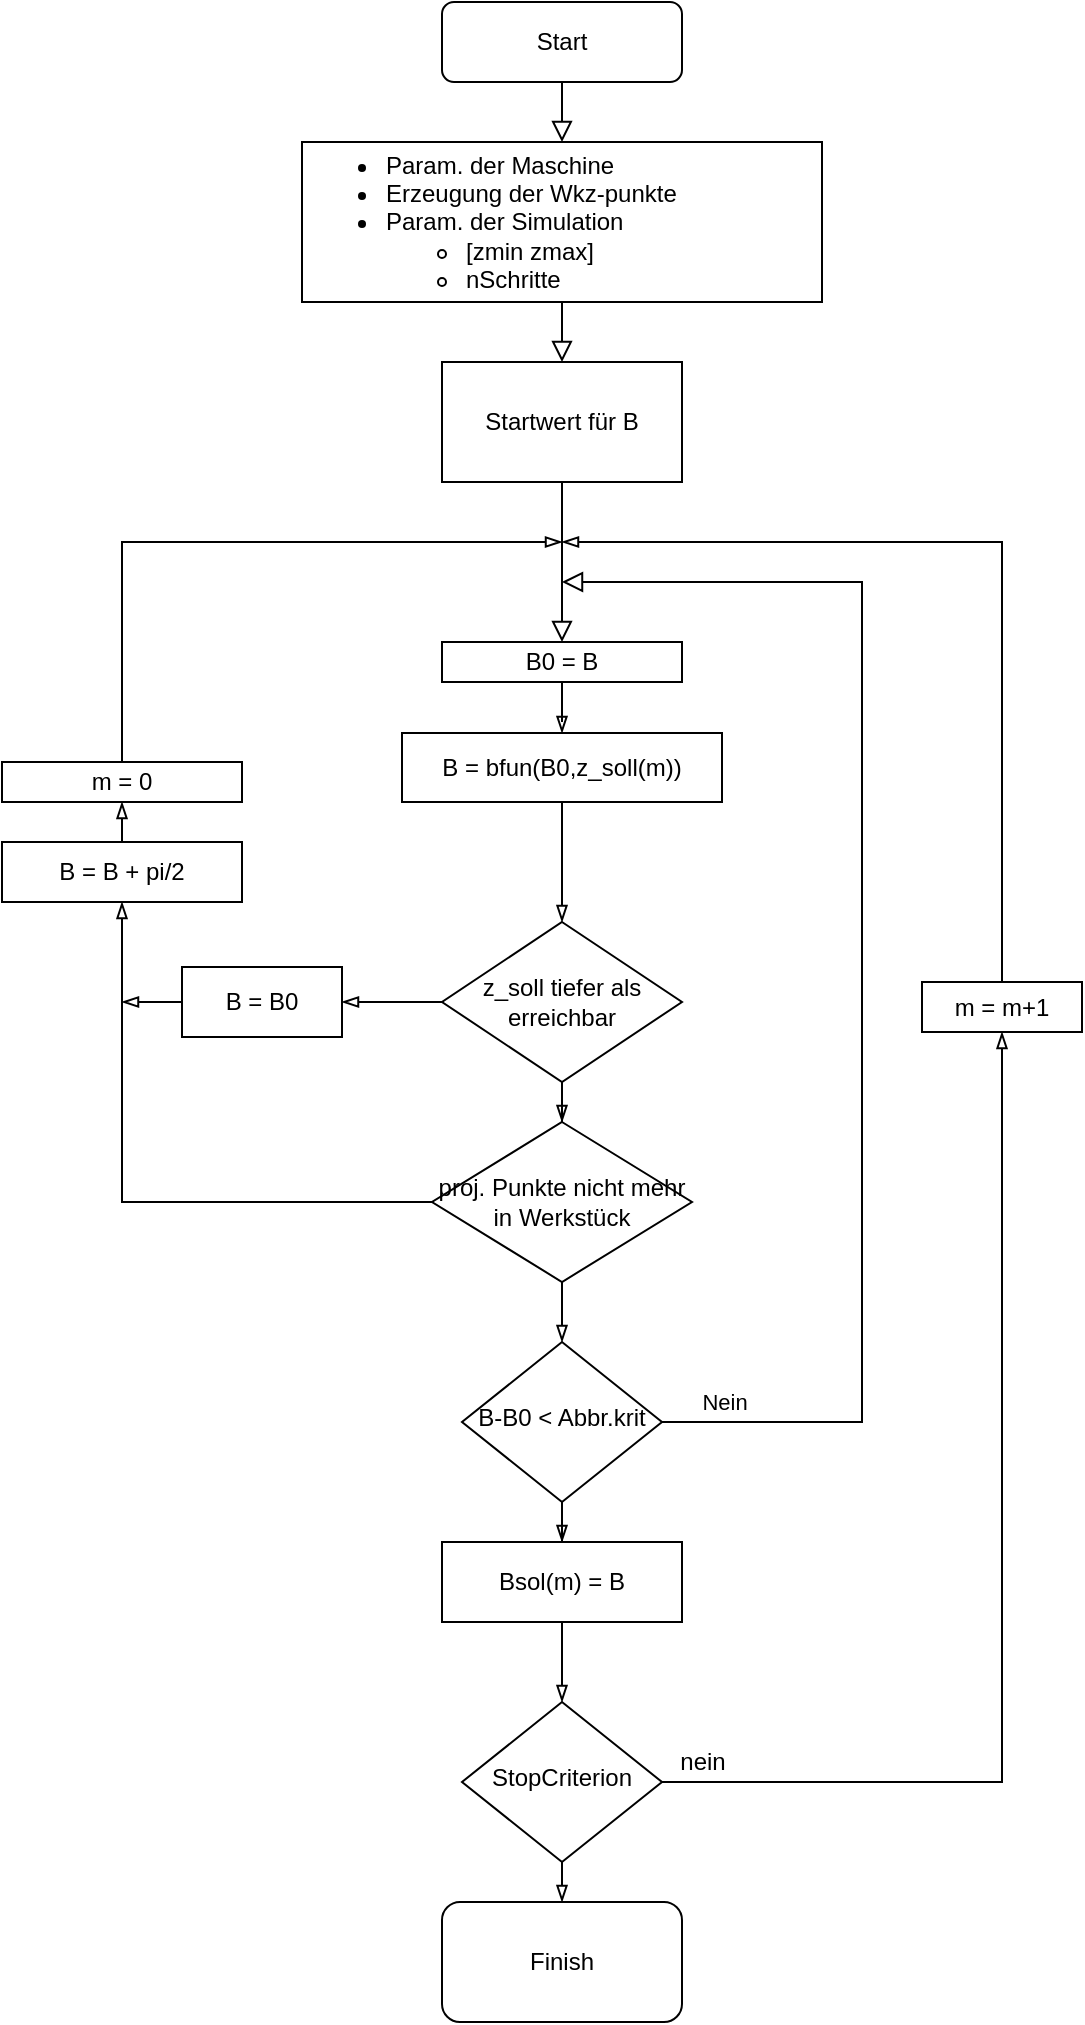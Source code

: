 <mxfile version="13.9.7" type="github">
  <diagram id="C5RBs43oDa-KdzZeNtuy" name="Page-1">
    <mxGraphModel dx="1041" dy="605" grid="1" gridSize="10" guides="1" tooltips="1" connect="1" arrows="1" fold="1" page="1" pageScale="1" pageWidth="827" pageHeight="1169" math="0" shadow="0">
      <root>
        <mxCell id="WIyWlLk6GJQsqaUBKTNV-0" />
        <mxCell id="WIyWlLk6GJQsqaUBKTNV-1" parent="WIyWlLk6GJQsqaUBKTNV-0" />
        <mxCell id="WIyWlLk6GJQsqaUBKTNV-2" value="" style="rounded=0;html=1;jettySize=auto;orthogonalLoop=1;fontSize=11;endArrow=block;endFill=0;endSize=8;strokeWidth=1;shadow=0;labelBackgroundColor=none;edgeStyle=orthogonalEdgeStyle;entryX=0.5;entryY=0;entryDx=0;entryDy=0;" parent="WIyWlLk6GJQsqaUBKTNV-1" source="XMATNLXkK4PC5yNH6uel-2" target="XMATNLXkK4PC5yNH6uel-3" edge="1">
          <mxGeometry relative="1" as="geometry">
            <mxPoint x="360" y="370" as="targetPoint" />
          </mxGeometry>
        </mxCell>
        <mxCell id="WIyWlLk6GJQsqaUBKTNV-3" value="Start" style="rounded=1;whiteSpace=wrap;html=1;fontSize=12;glass=0;strokeWidth=1;shadow=0;" parent="WIyWlLk6GJQsqaUBKTNV-1" vertex="1">
          <mxGeometry x="300" y="70" width="120" height="40" as="geometry" />
        </mxCell>
        <mxCell id="WIyWlLk6GJQsqaUBKTNV-9" value="Nein" style="edgeStyle=orthogonalEdgeStyle;rounded=0;html=1;jettySize=auto;orthogonalLoop=1;fontSize=11;endArrow=block;endFill=0;endSize=8;strokeWidth=1;shadow=0;labelBackgroundColor=none;" parent="WIyWlLk6GJQsqaUBKTNV-1" source="WIyWlLk6GJQsqaUBKTNV-10" edge="1">
          <mxGeometry x="-0.909" y="10" relative="1" as="geometry">
            <mxPoint as="offset" />
            <mxPoint x="360" y="360" as="targetPoint" />
            <Array as="points">
              <mxPoint x="510" y="780" />
              <mxPoint x="510" y="360" />
            </Array>
          </mxGeometry>
        </mxCell>
        <mxCell id="WIyWlLk6GJQsqaUBKTNV-10" value="B-B0 &amp;lt; Abbr.krit" style="rhombus;whiteSpace=wrap;html=1;shadow=0;fontFamily=Helvetica;fontSize=12;align=center;strokeWidth=1;spacing=6;spacingTop=-4;" parent="WIyWlLk6GJQsqaUBKTNV-1" vertex="1">
          <mxGeometry x="310" y="740" width="100" height="80" as="geometry" />
        </mxCell>
        <mxCell id="XMATNLXkK4PC5yNH6uel-0" value="&lt;ul&gt;&lt;li&gt;Param. der Maschine&lt;/li&gt;&lt;li&gt;Erzeugung der Wkz-punkte&lt;/li&gt;&lt;li&gt;Param. der Simulation&lt;/li&gt;&lt;ul&gt;&lt;li&gt;[zmin zmax]&lt;/li&gt;&lt;li&gt;nSchritte&lt;/li&gt;&lt;/ul&gt;&lt;/ul&gt;" style="rounded=0;whiteSpace=wrap;html=1;align=left;" vertex="1" parent="WIyWlLk6GJQsqaUBKTNV-1">
          <mxGeometry x="230" y="140" width="260" height="80" as="geometry" />
        </mxCell>
        <mxCell id="XMATNLXkK4PC5yNH6uel-1" value="" style="rounded=0;html=1;jettySize=auto;orthogonalLoop=1;fontSize=11;endArrow=block;endFill=0;endSize=8;strokeWidth=1;shadow=0;labelBackgroundColor=none;edgeStyle=orthogonalEdgeStyle;" edge="1" parent="WIyWlLk6GJQsqaUBKTNV-1" source="WIyWlLk6GJQsqaUBKTNV-3" target="XMATNLXkK4PC5yNH6uel-0">
          <mxGeometry relative="1" as="geometry">
            <mxPoint x="290" y="120" as="sourcePoint" />
            <mxPoint x="290" y="280" as="targetPoint" />
          </mxGeometry>
        </mxCell>
        <mxCell id="XMATNLXkK4PC5yNH6uel-15" value="" style="edgeStyle=orthogonalEdgeStyle;rounded=0;orthogonalLoop=1;jettySize=auto;html=1;endArrow=blockThin;endFill=0;" edge="1" parent="WIyWlLk6GJQsqaUBKTNV-1" source="XMATNLXkK4PC5yNH6uel-3" target="XMATNLXkK4PC5yNH6uel-4">
          <mxGeometry relative="1" as="geometry" />
        </mxCell>
        <mxCell id="XMATNLXkK4PC5yNH6uel-3" value="B0 = B" style="rounded=0;whiteSpace=wrap;html=1;" vertex="1" parent="WIyWlLk6GJQsqaUBKTNV-1">
          <mxGeometry x="300" y="390" width="120" height="20" as="geometry" />
        </mxCell>
        <mxCell id="XMATNLXkK4PC5yNH6uel-20" style="edgeStyle=orthogonalEdgeStyle;rounded=0;orthogonalLoop=1;jettySize=auto;html=1;entryX=0.5;entryY=0;entryDx=0;entryDy=0;endArrow=blockThin;endFill=0;" edge="1" parent="WIyWlLk6GJQsqaUBKTNV-1" source="XMATNLXkK4PC5yNH6uel-42" target="WIyWlLk6GJQsqaUBKTNV-10">
          <mxGeometry relative="1" as="geometry" />
        </mxCell>
        <mxCell id="XMATNLXkK4PC5yNH6uel-4" value="B = bfun(B0,z_soll(m))" style="rounded=0;whiteSpace=wrap;html=1;" vertex="1" parent="WIyWlLk6GJQsqaUBKTNV-1">
          <mxGeometry x="280" y="435.5" width="160" height="34.5" as="geometry" />
        </mxCell>
        <mxCell id="XMATNLXkK4PC5yNH6uel-21" style="edgeStyle=orthogonalEdgeStyle;rounded=0;orthogonalLoop=1;jettySize=auto;html=1;endArrow=blockThin;endFill=0;" edge="1" parent="WIyWlLk6GJQsqaUBKTNV-1" source="XMATNLXkK4PC5yNH6uel-5">
          <mxGeometry relative="1" as="geometry">
            <mxPoint x="360" y="340" as="targetPoint" />
            <Array as="points">
              <mxPoint x="580" y="340" />
            </Array>
          </mxGeometry>
        </mxCell>
        <mxCell id="XMATNLXkK4PC5yNH6uel-5" value="m = m+1" style="rounded=0;whiteSpace=wrap;html=1;" vertex="1" parent="WIyWlLk6GJQsqaUBKTNV-1">
          <mxGeometry x="540" y="560" width="80" height="25" as="geometry" />
        </mxCell>
        <mxCell id="XMATNLXkK4PC5yNH6uel-2" value="Startwert für B&lt;br&gt;" style="rounded=0;whiteSpace=wrap;html=1;" vertex="1" parent="WIyWlLk6GJQsqaUBKTNV-1">
          <mxGeometry x="300" y="250" width="120" height="60" as="geometry" />
        </mxCell>
        <mxCell id="XMATNLXkK4PC5yNH6uel-9" value="" style="rounded=0;html=1;jettySize=auto;orthogonalLoop=1;fontSize=11;endArrow=block;endFill=0;endSize=8;strokeWidth=1;shadow=0;labelBackgroundColor=none;edgeStyle=orthogonalEdgeStyle;" edge="1" parent="WIyWlLk6GJQsqaUBKTNV-1" source="XMATNLXkK4PC5yNH6uel-0" target="XMATNLXkK4PC5yNH6uel-2">
          <mxGeometry relative="1" as="geometry">
            <mxPoint x="360" y="220" as="sourcePoint" />
            <mxPoint x="360" y="370" as="targetPoint" />
          </mxGeometry>
        </mxCell>
        <mxCell id="XMATNLXkK4PC5yNH6uel-26" style="edgeStyle=orthogonalEdgeStyle;rounded=0;orthogonalLoop=1;jettySize=auto;html=1;exitX=0;exitY=0.5;exitDx=0;exitDy=0;entryX=1;entryY=0.5;entryDx=0;entryDy=0;endArrow=blockThin;endFill=0;" edge="1" parent="WIyWlLk6GJQsqaUBKTNV-1" source="XMATNLXkK4PC5yNH6uel-22" target="XMATNLXkK4PC5yNH6uel-25">
          <mxGeometry relative="1" as="geometry" />
        </mxCell>
        <mxCell id="XMATNLXkK4PC5yNH6uel-22" value="z_soll tiefer als erreichbar" style="rhombus;whiteSpace=wrap;html=1;" vertex="1" parent="WIyWlLk6GJQsqaUBKTNV-1">
          <mxGeometry x="300" y="530" width="120" height="80" as="geometry" />
        </mxCell>
        <mxCell id="XMATNLXkK4PC5yNH6uel-23" style="edgeStyle=orthogonalEdgeStyle;rounded=0;orthogonalLoop=1;jettySize=auto;html=1;entryX=0.5;entryY=0;entryDx=0;entryDy=0;endArrow=blockThin;endFill=0;" edge="1" parent="WIyWlLk6GJQsqaUBKTNV-1" source="XMATNLXkK4PC5yNH6uel-4" target="XMATNLXkK4PC5yNH6uel-22">
          <mxGeometry relative="1" as="geometry">
            <mxPoint x="360" y="564.5" as="sourcePoint" />
            <mxPoint x="360" y="700" as="targetPoint" />
          </mxGeometry>
        </mxCell>
        <mxCell id="XMATNLXkK4PC5yNH6uel-29" style="edgeStyle=orthogonalEdgeStyle;rounded=0;orthogonalLoop=1;jettySize=auto;html=1;exitX=0.5;exitY=0;exitDx=0;exitDy=0;entryX=0.5;entryY=1;entryDx=0;entryDy=0;endArrow=blockThin;endFill=0;" edge="1" parent="WIyWlLk6GJQsqaUBKTNV-1" source="XMATNLXkK4PC5yNH6uel-24" target="XMATNLXkK4PC5yNH6uel-28">
          <mxGeometry relative="1" as="geometry" />
        </mxCell>
        <mxCell id="XMATNLXkK4PC5yNH6uel-24" value="B = B + pi/2" style="rounded=0;whiteSpace=wrap;html=1;" vertex="1" parent="WIyWlLk6GJQsqaUBKTNV-1">
          <mxGeometry x="80" y="490" width="120" height="30" as="geometry" />
        </mxCell>
        <mxCell id="XMATNLXkK4PC5yNH6uel-46" style="edgeStyle=orthogonalEdgeStyle;rounded=0;orthogonalLoop=1;jettySize=auto;html=1;exitX=0;exitY=0.5;exitDx=0;exitDy=0;endArrow=blockThin;endFill=0;" edge="1" parent="WIyWlLk6GJQsqaUBKTNV-1" source="XMATNLXkK4PC5yNH6uel-25">
          <mxGeometry relative="1" as="geometry">
            <mxPoint x="140" y="569.828" as="targetPoint" />
          </mxGeometry>
        </mxCell>
        <mxCell id="XMATNLXkK4PC5yNH6uel-25" value="B = B0" style="rounded=0;whiteSpace=wrap;html=1;" vertex="1" parent="WIyWlLk6GJQsqaUBKTNV-1">
          <mxGeometry x="170" y="552.5" width="80" height="35" as="geometry" />
        </mxCell>
        <mxCell id="XMATNLXkK4PC5yNH6uel-30" style="edgeStyle=orthogonalEdgeStyle;rounded=0;orthogonalLoop=1;jettySize=auto;html=1;exitX=0.5;exitY=0;exitDx=0;exitDy=0;endArrow=blockThin;endFill=0;" edge="1" parent="WIyWlLk6GJQsqaUBKTNV-1" source="XMATNLXkK4PC5yNH6uel-28">
          <mxGeometry relative="1" as="geometry">
            <mxPoint x="360" y="340" as="targetPoint" />
            <Array as="points">
              <mxPoint x="140" y="340" />
            </Array>
          </mxGeometry>
        </mxCell>
        <mxCell id="XMATNLXkK4PC5yNH6uel-28" value="m = 0" style="rounded=0;whiteSpace=wrap;html=1;" vertex="1" parent="WIyWlLk6GJQsqaUBKTNV-1">
          <mxGeometry x="80" y="450" width="120" height="20" as="geometry" />
        </mxCell>
        <mxCell id="XMATNLXkK4PC5yNH6uel-37" style="edgeStyle=orthogonalEdgeStyle;rounded=0;orthogonalLoop=1;jettySize=auto;html=1;exitX=0.5;exitY=1;exitDx=0;exitDy=0;entryX=0.5;entryY=0;entryDx=0;entryDy=0;endArrow=blockThin;endFill=0;" edge="1" parent="WIyWlLk6GJQsqaUBKTNV-1" source="XMATNLXkK4PC5yNH6uel-31" target="XMATNLXkK4PC5yNH6uel-35">
          <mxGeometry relative="1" as="geometry" />
        </mxCell>
        <mxCell id="XMATNLXkK4PC5yNH6uel-31" value="Bsol(m) = B" style="rounded=0;whiteSpace=wrap;html=1;" vertex="1" parent="WIyWlLk6GJQsqaUBKTNV-1">
          <mxGeometry x="300" y="840" width="120" height="40" as="geometry" />
        </mxCell>
        <mxCell id="XMATNLXkK4PC5yNH6uel-33" style="edgeStyle=orthogonalEdgeStyle;rounded=0;orthogonalLoop=1;jettySize=auto;html=1;endArrow=blockThin;endFill=0;" edge="1" parent="WIyWlLk6GJQsqaUBKTNV-1" source="WIyWlLk6GJQsqaUBKTNV-10" target="XMATNLXkK4PC5yNH6uel-31">
          <mxGeometry relative="1" as="geometry">
            <mxPoint x="360" y="820" as="sourcePoint" />
            <mxPoint x="400" y="880" as="targetPoint" />
            <Array as="points" />
          </mxGeometry>
        </mxCell>
        <mxCell id="XMATNLXkK4PC5yNH6uel-38" style="edgeStyle=orthogonalEdgeStyle;rounded=0;orthogonalLoop=1;jettySize=auto;html=1;exitX=1;exitY=0.5;exitDx=0;exitDy=0;entryX=0.5;entryY=1;entryDx=0;entryDy=0;endArrow=blockThin;endFill=0;" edge="1" parent="WIyWlLk6GJQsqaUBKTNV-1" source="XMATNLXkK4PC5yNH6uel-35" target="XMATNLXkK4PC5yNH6uel-5">
          <mxGeometry relative="1" as="geometry" />
        </mxCell>
        <mxCell id="XMATNLXkK4PC5yNH6uel-41" style="edgeStyle=orthogonalEdgeStyle;rounded=0;orthogonalLoop=1;jettySize=auto;html=1;exitX=0.5;exitY=1;exitDx=0;exitDy=0;entryX=0.5;entryY=0;entryDx=0;entryDy=0;endArrow=blockThin;endFill=0;" edge="1" parent="WIyWlLk6GJQsqaUBKTNV-1" source="XMATNLXkK4PC5yNH6uel-35" target="XMATNLXkK4PC5yNH6uel-40">
          <mxGeometry relative="1" as="geometry" />
        </mxCell>
        <mxCell id="XMATNLXkK4PC5yNH6uel-35" value="StopCriterion" style="rhombus;whiteSpace=wrap;html=1;shadow=0;fontFamily=Helvetica;fontSize=12;align=center;strokeWidth=1;spacing=6;spacingTop=-4;" vertex="1" parent="WIyWlLk6GJQsqaUBKTNV-1">
          <mxGeometry x="310" y="920" width="100" height="80" as="geometry" />
        </mxCell>
        <mxCell id="XMATNLXkK4PC5yNH6uel-39" value="nein" style="text;html=1;align=center;verticalAlign=middle;resizable=0;points=[];autosize=1;" vertex="1" parent="WIyWlLk6GJQsqaUBKTNV-1">
          <mxGeometry x="410" y="940" width="40" height="20" as="geometry" />
        </mxCell>
        <mxCell id="XMATNLXkK4PC5yNH6uel-40" value="Finish" style="rounded=1;whiteSpace=wrap;html=1;" vertex="1" parent="WIyWlLk6GJQsqaUBKTNV-1">
          <mxGeometry x="300" y="1020" width="120" height="60" as="geometry" />
        </mxCell>
        <mxCell id="XMATNLXkK4PC5yNH6uel-45" style="edgeStyle=orthogonalEdgeStyle;rounded=0;orthogonalLoop=1;jettySize=auto;html=1;entryX=0.5;entryY=1;entryDx=0;entryDy=0;endArrow=blockThin;endFill=0;" edge="1" parent="WIyWlLk6GJQsqaUBKTNV-1" source="XMATNLXkK4PC5yNH6uel-42" target="XMATNLXkK4PC5yNH6uel-24">
          <mxGeometry relative="1" as="geometry" />
        </mxCell>
        <mxCell id="XMATNLXkK4PC5yNH6uel-42" value="proj. Punkte nicht mehr in Werkstück" style="rhombus;whiteSpace=wrap;html=1;" vertex="1" parent="WIyWlLk6GJQsqaUBKTNV-1">
          <mxGeometry x="295" y="630" width="130" height="80" as="geometry" />
        </mxCell>
        <mxCell id="XMATNLXkK4PC5yNH6uel-43" style="edgeStyle=orthogonalEdgeStyle;rounded=0;orthogonalLoop=1;jettySize=auto;html=1;entryX=0.5;entryY=0;entryDx=0;entryDy=0;endArrow=blockThin;endFill=0;" edge="1" parent="WIyWlLk6GJQsqaUBKTNV-1" source="XMATNLXkK4PC5yNH6uel-22" target="XMATNLXkK4PC5yNH6uel-42">
          <mxGeometry relative="1" as="geometry">
            <mxPoint x="360" y="610" as="sourcePoint" />
            <mxPoint x="360" y="730" as="targetPoint" />
          </mxGeometry>
        </mxCell>
      </root>
    </mxGraphModel>
  </diagram>
</mxfile>
